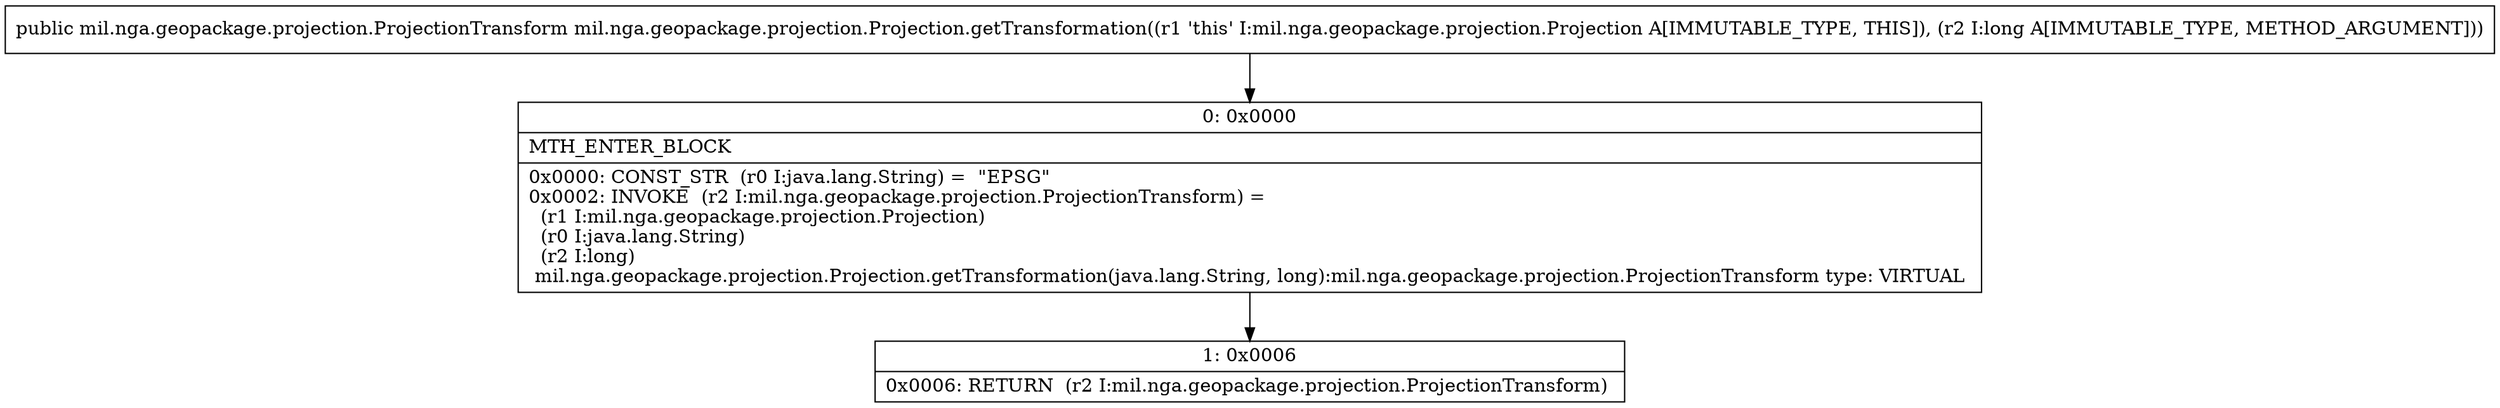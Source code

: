 digraph "CFG formil.nga.geopackage.projection.Projection.getTransformation(J)Lmil\/nga\/geopackage\/projection\/ProjectionTransform;" {
Node_0 [shape=record,label="{0\:\ 0x0000|MTH_ENTER_BLOCK\l|0x0000: CONST_STR  (r0 I:java.lang.String) =  \"EPSG\" \l0x0002: INVOKE  (r2 I:mil.nga.geopackage.projection.ProjectionTransform) = \l  (r1 I:mil.nga.geopackage.projection.Projection)\l  (r0 I:java.lang.String)\l  (r2 I:long)\l mil.nga.geopackage.projection.Projection.getTransformation(java.lang.String, long):mil.nga.geopackage.projection.ProjectionTransform type: VIRTUAL \l}"];
Node_1 [shape=record,label="{1\:\ 0x0006|0x0006: RETURN  (r2 I:mil.nga.geopackage.projection.ProjectionTransform) \l}"];
MethodNode[shape=record,label="{public mil.nga.geopackage.projection.ProjectionTransform mil.nga.geopackage.projection.Projection.getTransformation((r1 'this' I:mil.nga.geopackage.projection.Projection A[IMMUTABLE_TYPE, THIS]), (r2 I:long A[IMMUTABLE_TYPE, METHOD_ARGUMENT])) }"];
MethodNode -> Node_0;
Node_0 -> Node_1;
}

